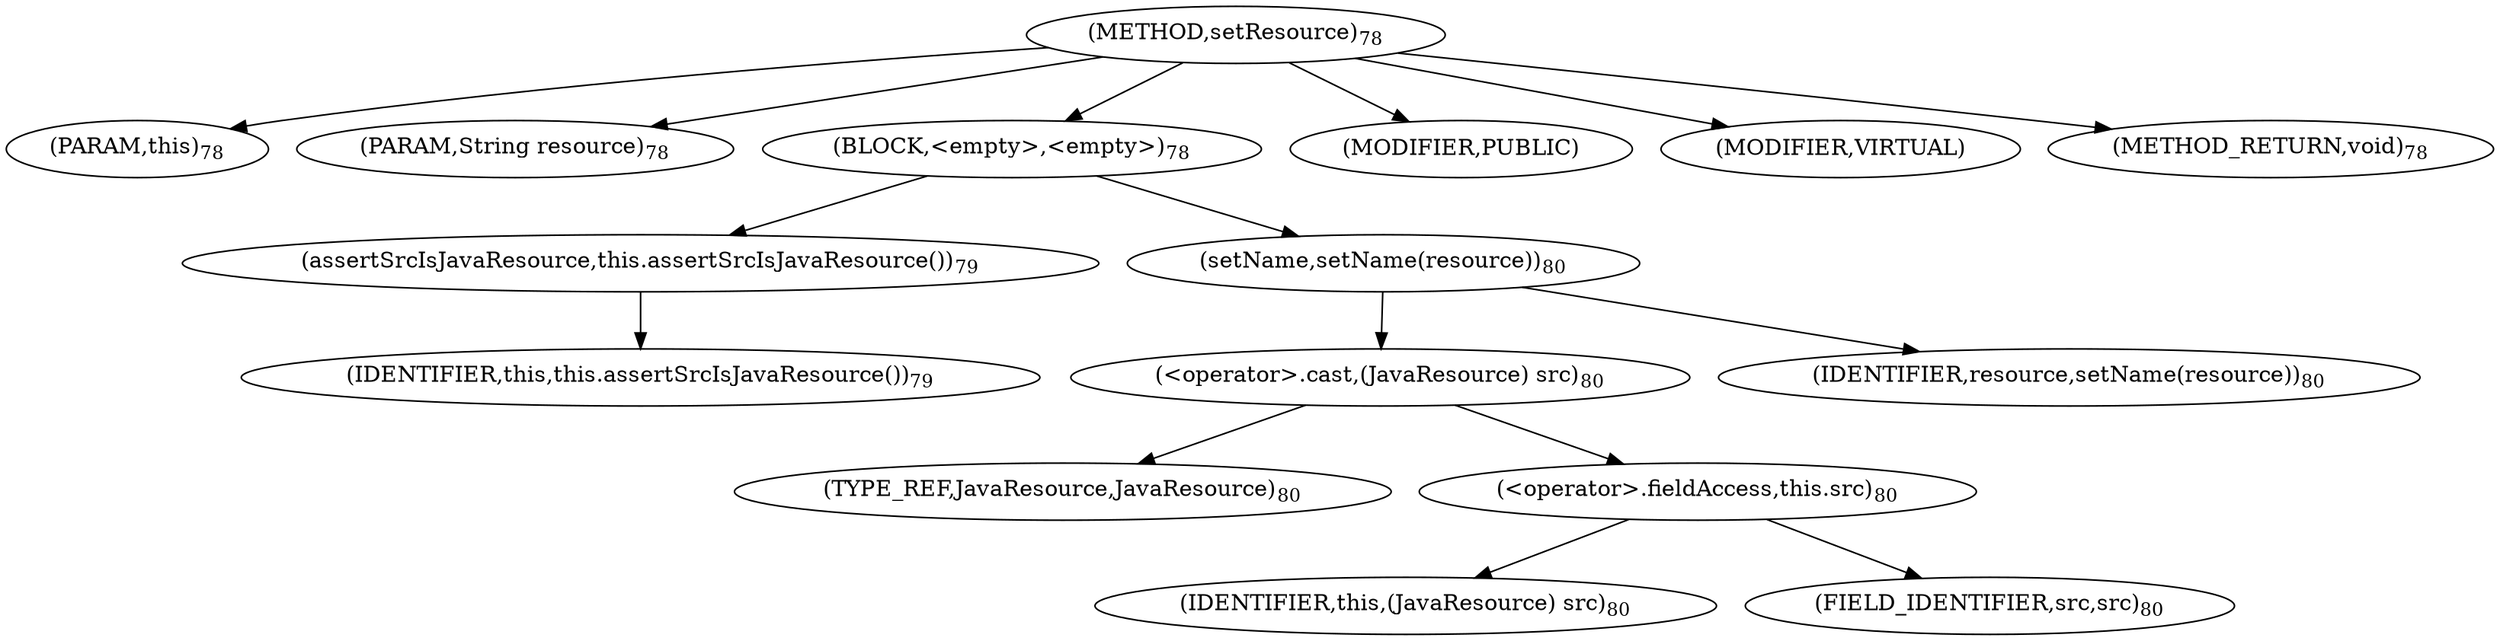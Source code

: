 digraph "setResource" {  
"73" [label = <(METHOD,setResource)<SUB>78</SUB>> ]
"6" [label = <(PARAM,this)<SUB>78</SUB>> ]
"74" [label = <(PARAM,String resource)<SUB>78</SUB>> ]
"75" [label = <(BLOCK,&lt;empty&gt;,&lt;empty&gt;)<SUB>78</SUB>> ]
"76" [label = <(assertSrcIsJavaResource,this.assertSrcIsJavaResource())<SUB>79</SUB>> ]
"5" [label = <(IDENTIFIER,this,this.assertSrcIsJavaResource())<SUB>79</SUB>> ]
"77" [label = <(setName,setName(resource))<SUB>80</SUB>> ]
"78" [label = <(&lt;operator&gt;.cast,(JavaResource) src)<SUB>80</SUB>> ]
"79" [label = <(TYPE_REF,JavaResource,JavaResource)<SUB>80</SUB>> ]
"80" [label = <(&lt;operator&gt;.fieldAccess,this.src)<SUB>80</SUB>> ]
"81" [label = <(IDENTIFIER,this,(JavaResource) src)<SUB>80</SUB>> ]
"82" [label = <(FIELD_IDENTIFIER,src,src)<SUB>80</SUB>> ]
"83" [label = <(IDENTIFIER,resource,setName(resource))<SUB>80</SUB>> ]
"84" [label = <(MODIFIER,PUBLIC)> ]
"85" [label = <(MODIFIER,VIRTUAL)> ]
"86" [label = <(METHOD_RETURN,void)<SUB>78</SUB>> ]
  "73" -> "6" 
  "73" -> "74" 
  "73" -> "75" 
  "73" -> "84" 
  "73" -> "85" 
  "73" -> "86" 
  "75" -> "76" 
  "75" -> "77" 
  "76" -> "5" 
  "77" -> "78" 
  "77" -> "83" 
  "78" -> "79" 
  "78" -> "80" 
  "80" -> "81" 
  "80" -> "82" 
}
